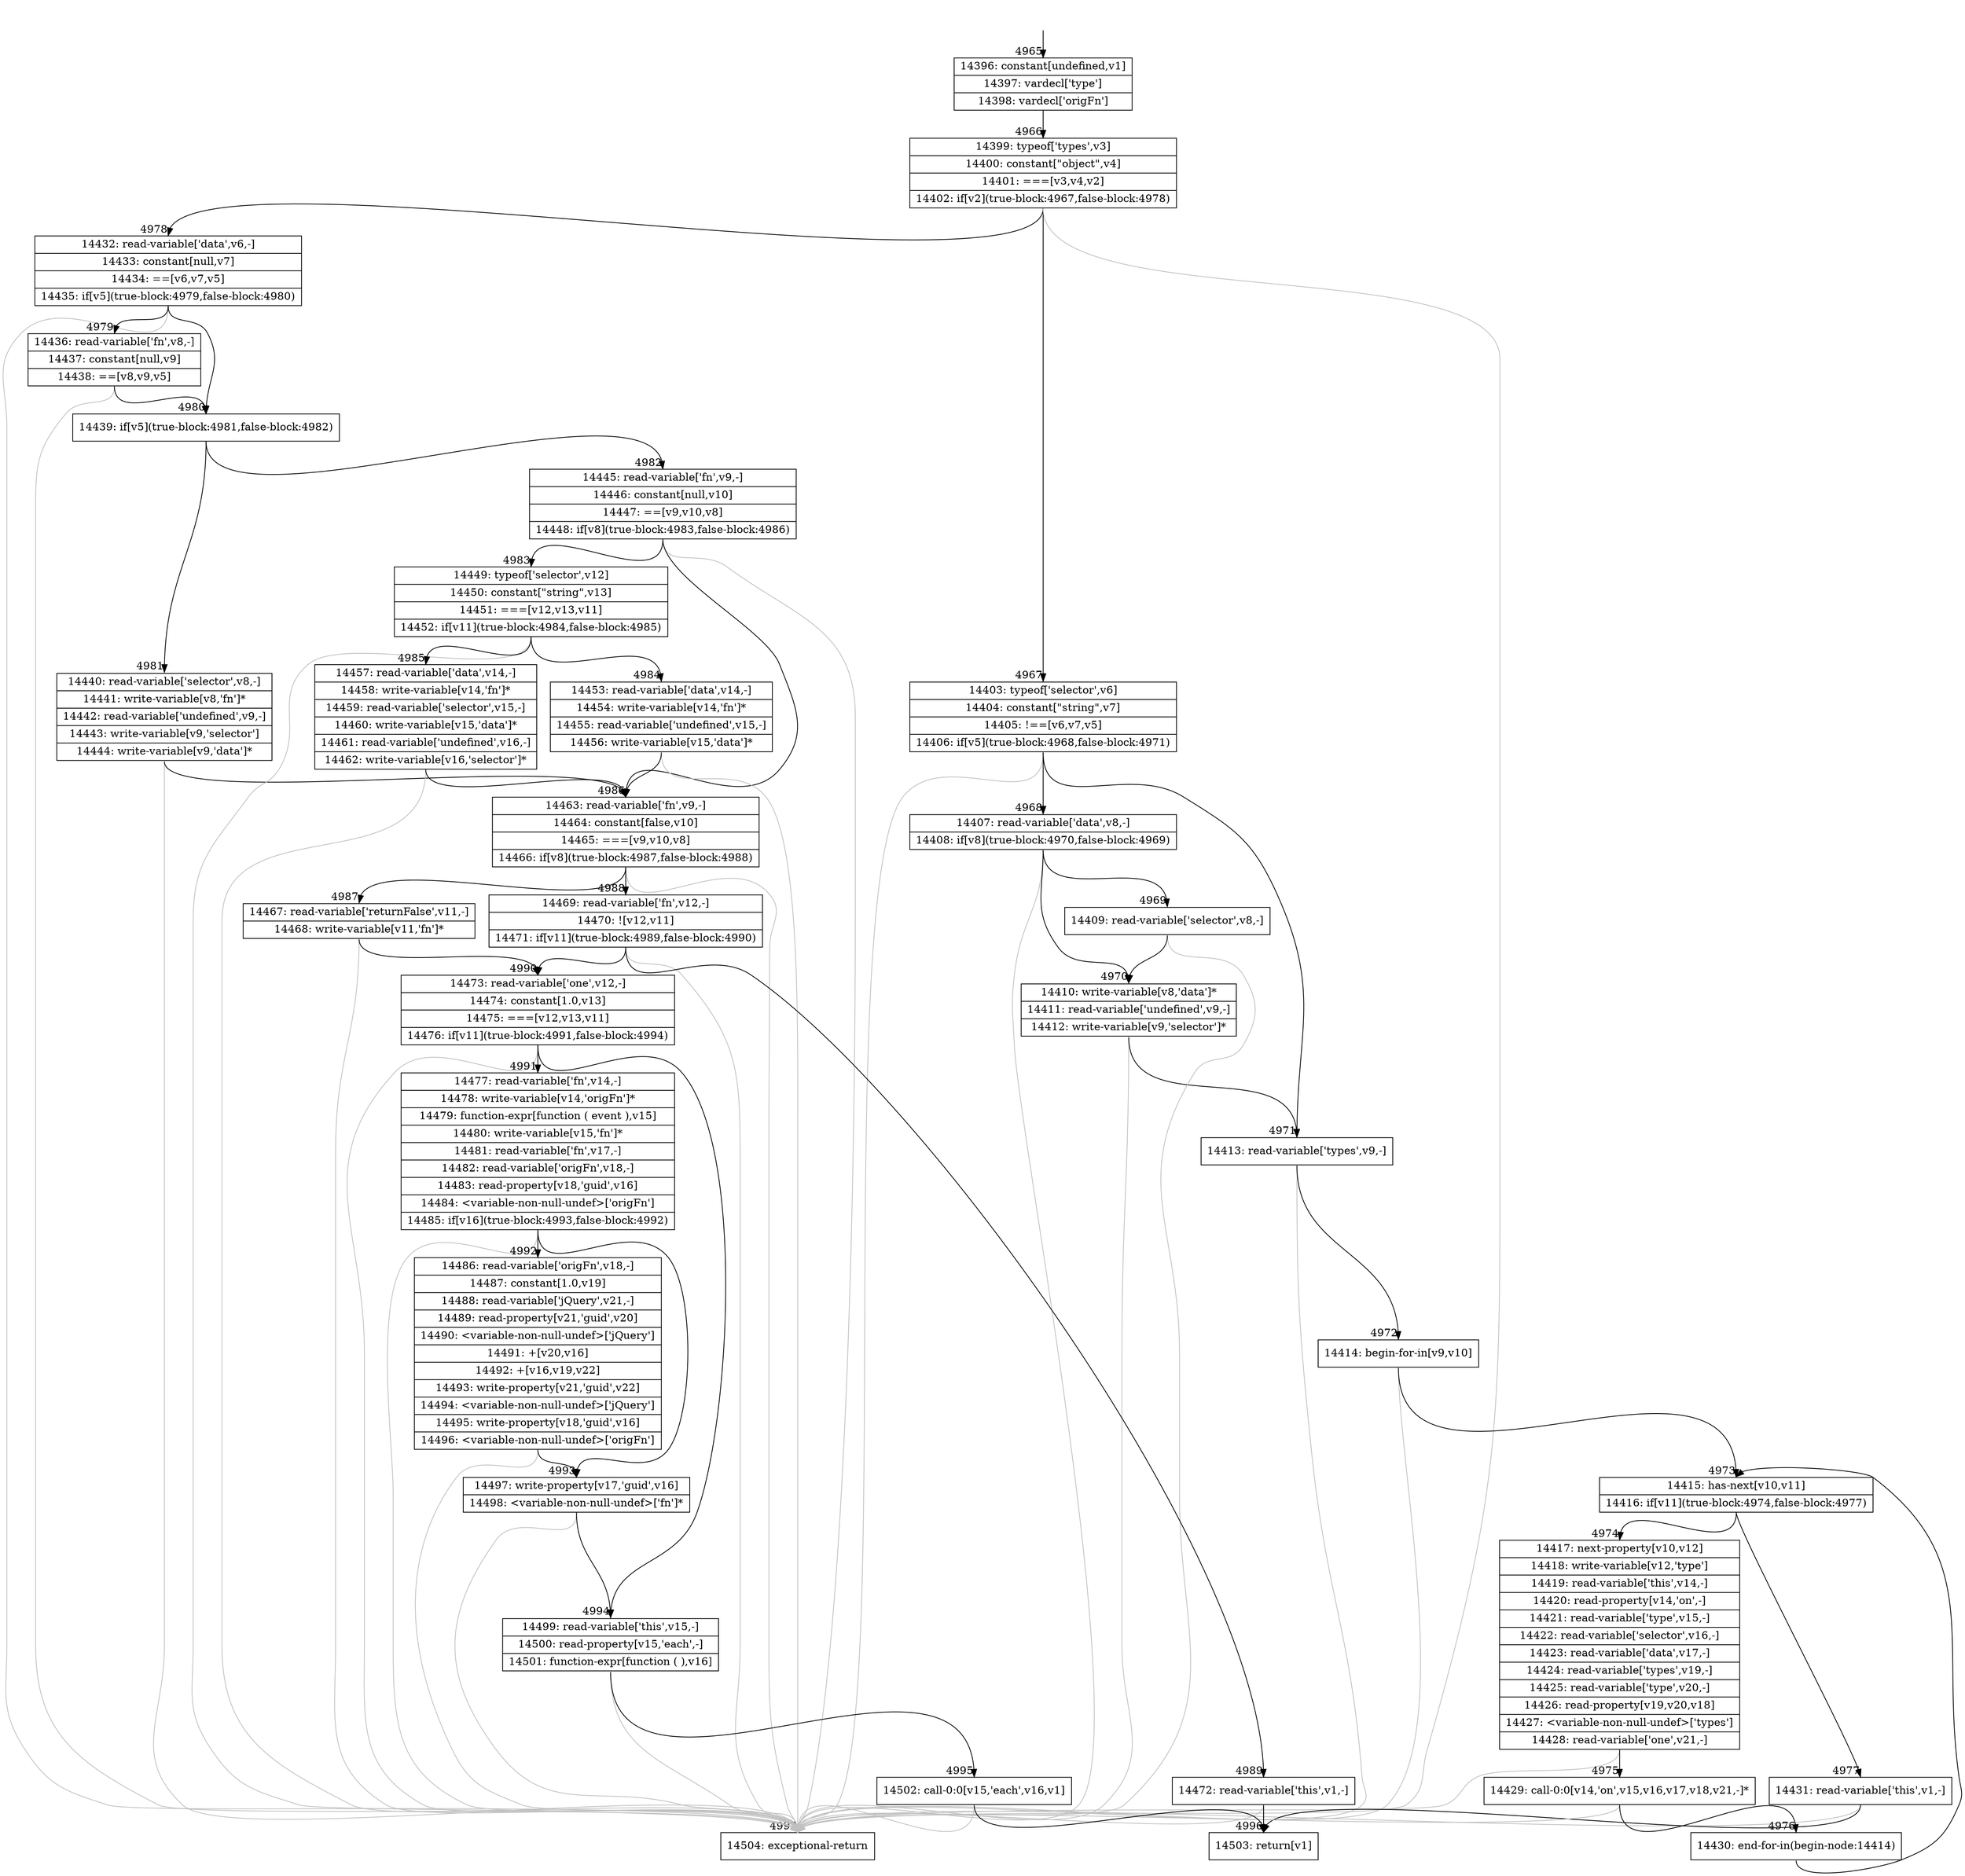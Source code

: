 digraph {
rankdir="TD"
BB_entry315[shape=none,label=""];
BB_entry315 -> BB4965 [tailport=s, headport=n, headlabel="    4965"]
BB4965 [shape=record label="{14396: constant[undefined,v1]|14397: vardecl['type']|14398: vardecl['origFn']}" ] 
BB4965 -> BB4966 [tailport=s, headport=n, headlabel="      4966"]
BB4966 [shape=record label="{14399: typeof['types',v3]|14400: constant[\"object\",v4]|14401: ===[v3,v4,v2]|14402: if[v2](true-block:4967,false-block:4978)}" ] 
BB4966 -> BB4967 [tailport=s, headport=n, headlabel="      4967"]
BB4966 -> BB4978 [tailport=s, headport=n, headlabel="      4978"]
BB4966 -> BB4997 [tailport=s, headport=n, color=gray, headlabel="      4997"]
BB4967 [shape=record label="{14403: typeof['selector',v6]|14404: constant[\"string\",v7]|14405: !==[v6,v7,v5]|14406: if[v5](true-block:4968,false-block:4971)}" ] 
BB4967 -> BB4968 [tailport=s, headport=n, headlabel="      4968"]
BB4967 -> BB4971 [tailport=s, headport=n, headlabel="      4971"]
BB4967 -> BB4997 [tailport=s, headport=n, color=gray]
BB4968 [shape=record label="{14407: read-variable['data',v8,-]|14408: if[v8](true-block:4970,false-block:4969)}" ] 
BB4968 -> BB4970 [tailport=s, headport=n, headlabel="      4970"]
BB4968 -> BB4969 [tailport=s, headport=n, headlabel="      4969"]
BB4968 -> BB4997 [tailport=s, headport=n, color=gray]
BB4969 [shape=record label="{14409: read-variable['selector',v8,-]}" ] 
BB4969 -> BB4970 [tailport=s, headport=n]
BB4969 -> BB4997 [tailport=s, headport=n, color=gray]
BB4970 [shape=record label="{14410: write-variable[v8,'data']*|14411: read-variable['undefined',v9,-]|14412: write-variable[v9,'selector']*}" ] 
BB4970 -> BB4971 [tailport=s, headport=n]
BB4970 -> BB4997 [tailport=s, headport=n, color=gray]
BB4971 [shape=record label="{14413: read-variable['types',v9,-]}" ] 
BB4971 -> BB4972 [tailport=s, headport=n, headlabel="      4972"]
BB4971 -> BB4997 [tailport=s, headport=n, color=gray]
BB4972 [shape=record label="{14414: begin-for-in[v9,v10]}" ] 
BB4972 -> BB4973 [tailport=s, headport=n, headlabel="      4973"]
BB4972 -> BB4997 [tailport=s, headport=n, color=gray]
BB4973 [shape=record label="{14415: has-next[v10,v11]|14416: if[v11](true-block:4974,false-block:4977)}" ] 
BB4973 -> BB4974 [tailport=s, headport=n, headlabel="      4974"]
BB4973 -> BB4977 [tailport=s, headport=n, headlabel="      4977"]
BB4974 [shape=record label="{14417: next-property[v10,v12]|14418: write-variable[v12,'type']|14419: read-variable['this',v14,-]|14420: read-property[v14,'on',-]|14421: read-variable['type',v15,-]|14422: read-variable['selector',v16,-]|14423: read-variable['data',v17,-]|14424: read-variable['types',v19,-]|14425: read-variable['type',v20,-]|14426: read-property[v19,v20,v18]|14427: \<variable-non-null-undef\>['types']|14428: read-variable['one',v21,-]}" ] 
BB4974 -> BB4975 [tailport=s, headport=n, headlabel="      4975"]
BB4974 -> BB4997 [tailport=s, headport=n, color=gray]
BB4975 [shape=record label="{14429: call-0:0[v14,'on',v15,v16,v17,v18,v21,-]*}" ] 
BB4975 -> BB4976 [tailport=s, headport=n, headlabel="      4976"]
BB4975 -> BB4997 [tailport=s, headport=n, color=gray]
BB4976 [shape=record label="{14430: end-for-in(begin-node:14414)}" ] 
BB4976 -> BB4973 [tailport=s, headport=n]
BB4977 [shape=record label="{14431: read-variable['this',v1,-]}" ] 
BB4977 -> BB4996 [tailport=s, headport=n, headlabel="      4996"]
BB4977 -> BB4997 [tailport=s, headport=n, color=gray]
BB4978 [shape=record label="{14432: read-variable['data',v6,-]|14433: constant[null,v7]|14434: ==[v6,v7,v5]|14435: if[v5](true-block:4979,false-block:4980)}" ] 
BB4978 -> BB4980 [tailport=s, headport=n, headlabel="      4980"]
BB4978 -> BB4979 [tailport=s, headport=n, headlabel="      4979"]
BB4978 -> BB4997 [tailport=s, headport=n, color=gray]
BB4979 [shape=record label="{14436: read-variable['fn',v8,-]|14437: constant[null,v9]|14438: ==[v8,v9,v5]}" ] 
BB4979 -> BB4980 [tailport=s, headport=n]
BB4979 -> BB4997 [tailport=s, headport=n, color=gray]
BB4980 [shape=record label="{14439: if[v5](true-block:4981,false-block:4982)}" ] 
BB4980 -> BB4981 [tailport=s, headport=n, headlabel="      4981"]
BB4980 -> BB4982 [tailport=s, headport=n, headlabel="      4982"]
BB4981 [shape=record label="{14440: read-variable['selector',v8,-]|14441: write-variable[v8,'fn']*|14442: read-variable['undefined',v9,-]|14443: write-variable[v9,'selector']|14444: write-variable[v9,'data']*}" ] 
BB4981 -> BB4986 [tailport=s, headport=n, headlabel="      4986"]
BB4981 -> BB4997 [tailport=s, headport=n, color=gray]
BB4982 [shape=record label="{14445: read-variable['fn',v9,-]|14446: constant[null,v10]|14447: ==[v9,v10,v8]|14448: if[v8](true-block:4983,false-block:4986)}" ] 
BB4982 -> BB4983 [tailport=s, headport=n, headlabel="      4983"]
BB4982 -> BB4986 [tailport=s, headport=n]
BB4982 -> BB4997 [tailport=s, headport=n, color=gray]
BB4983 [shape=record label="{14449: typeof['selector',v12]|14450: constant[\"string\",v13]|14451: ===[v12,v13,v11]|14452: if[v11](true-block:4984,false-block:4985)}" ] 
BB4983 -> BB4984 [tailport=s, headport=n, headlabel="      4984"]
BB4983 -> BB4985 [tailport=s, headport=n, headlabel="      4985"]
BB4983 -> BB4997 [tailport=s, headport=n, color=gray]
BB4984 [shape=record label="{14453: read-variable['data',v14,-]|14454: write-variable[v14,'fn']*|14455: read-variable['undefined',v15,-]|14456: write-variable[v15,'data']*}" ] 
BB4984 -> BB4986 [tailport=s, headport=n]
BB4984 -> BB4997 [tailport=s, headport=n, color=gray]
BB4985 [shape=record label="{14457: read-variable['data',v14,-]|14458: write-variable[v14,'fn']*|14459: read-variable['selector',v15,-]|14460: write-variable[v15,'data']*|14461: read-variable['undefined',v16,-]|14462: write-variable[v16,'selector']*}" ] 
BB4985 -> BB4986 [tailport=s, headport=n]
BB4985 -> BB4997 [tailport=s, headport=n, color=gray]
BB4986 [shape=record label="{14463: read-variable['fn',v9,-]|14464: constant[false,v10]|14465: ===[v9,v10,v8]|14466: if[v8](true-block:4987,false-block:4988)}" ] 
BB4986 -> BB4987 [tailport=s, headport=n, headlabel="      4987"]
BB4986 -> BB4988 [tailport=s, headport=n, headlabel="      4988"]
BB4986 -> BB4997 [tailport=s, headport=n, color=gray]
BB4987 [shape=record label="{14467: read-variable['returnFalse',v11,-]|14468: write-variable[v11,'fn']*}" ] 
BB4987 -> BB4990 [tailport=s, headport=n, headlabel="      4990"]
BB4987 -> BB4997 [tailport=s, headport=n, color=gray]
BB4988 [shape=record label="{14469: read-variable['fn',v12,-]|14470: ![v12,v11]|14471: if[v11](true-block:4989,false-block:4990)}" ] 
BB4988 -> BB4989 [tailport=s, headport=n, headlabel="      4989"]
BB4988 -> BB4990 [tailport=s, headport=n]
BB4988 -> BB4997 [tailport=s, headport=n, color=gray]
BB4989 [shape=record label="{14472: read-variable['this',v1,-]}" ] 
BB4989 -> BB4996 [tailport=s, headport=n]
BB4989 -> BB4997 [tailport=s, headport=n, color=gray]
BB4990 [shape=record label="{14473: read-variable['one',v12,-]|14474: constant[1.0,v13]|14475: ===[v12,v13,v11]|14476: if[v11](true-block:4991,false-block:4994)}" ] 
BB4990 -> BB4991 [tailport=s, headport=n, headlabel="      4991"]
BB4990 -> BB4994 [tailport=s, headport=n, headlabel="      4994"]
BB4990 -> BB4997 [tailport=s, headport=n, color=gray]
BB4991 [shape=record label="{14477: read-variable['fn',v14,-]|14478: write-variable[v14,'origFn']*|14479: function-expr[function ( event ),v15]|14480: write-variable[v15,'fn']*|14481: read-variable['fn',v17,-]|14482: read-variable['origFn',v18,-]|14483: read-property[v18,'guid',v16]|14484: \<variable-non-null-undef\>['origFn']|14485: if[v16](true-block:4993,false-block:4992)}" ] 
BB4991 -> BB4993 [tailport=s, headport=n, headlabel="      4993"]
BB4991 -> BB4992 [tailport=s, headport=n, headlabel="      4992"]
BB4991 -> BB4997 [tailport=s, headport=n, color=gray]
BB4992 [shape=record label="{14486: read-variable['origFn',v18,-]|14487: constant[1.0,v19]|14488: read-variable['jQuery',v21,-]|14489: read-property[v21,'guid',v20]|14490: \<variable-non-null-undef\>['jQuery']|14491: +[v20,v16]|14492: +[v16,v19,v22]|14493: write-property[v21,'guid',v22]|14494: \<variable-non-null-undef\>['jQuery']|14495: write-property[v18,'guid',v16]|14496: \<variable-non-null-undef\>['origFn']}" ] 
BB4992 -> BB4993 [tailport=s, headport=n]
BB4992 -> BB4997 [tailport=s, headport=n, color=gray]
BB4993 [shape=record label="{14497: write-property[v17,'guid',v16]|14498: \<variable-non-null-undef\>['fn']*}" ] 
BB4993 -> BB4994 [tailport=s, headport=n]
BB4993 -> BB4997 [tailport=s, headport=n, color=gray]
BB4994 [shape=record label="{14499: read-variable['this',v15,-]|14500: read-property[v15,'each',-]|14501: function-expr[function ( ),v16]}" ] 
BB4994 -> BB4995 [tailport=s, headport=n, headlabel="      4995"]
BB4994 -> BB4997 [tailport=s, headport=n, color=gray]
BB4995 [shape=record label="{14502: call-0:0[v15,'each',v16,v1]}" ] 
BB4995 -> BB4996 [tailport=s, headport=n]
BB4995 -> BB4997 [tailport=s, headport=n, color=gray]
BB4996 [shape=record label="{14503: return[v1]}" ] 
BB4997 [shape=record label="{14504: exceptional-return}" ] 
}
